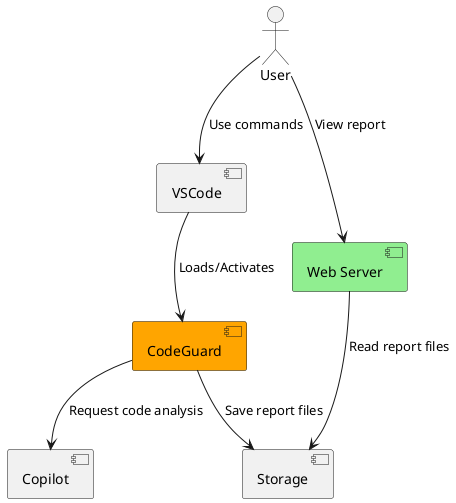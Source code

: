 @startuml
actor User
component VSCode
component "CodeGuard" as CodeGuard #Orange
component "Web Server" as WebServer #LightGreen
component Storage
component Copilot

User --> VSCode : Use commands
VSCode --> CodeGuard : Loads/Activates
CodeGuard --> Storage : Save report files
WebServer --> Storage : Read report files
CodeGuard --> Copilot : Request code analysis
User --> WebServer : View report
@enduml
